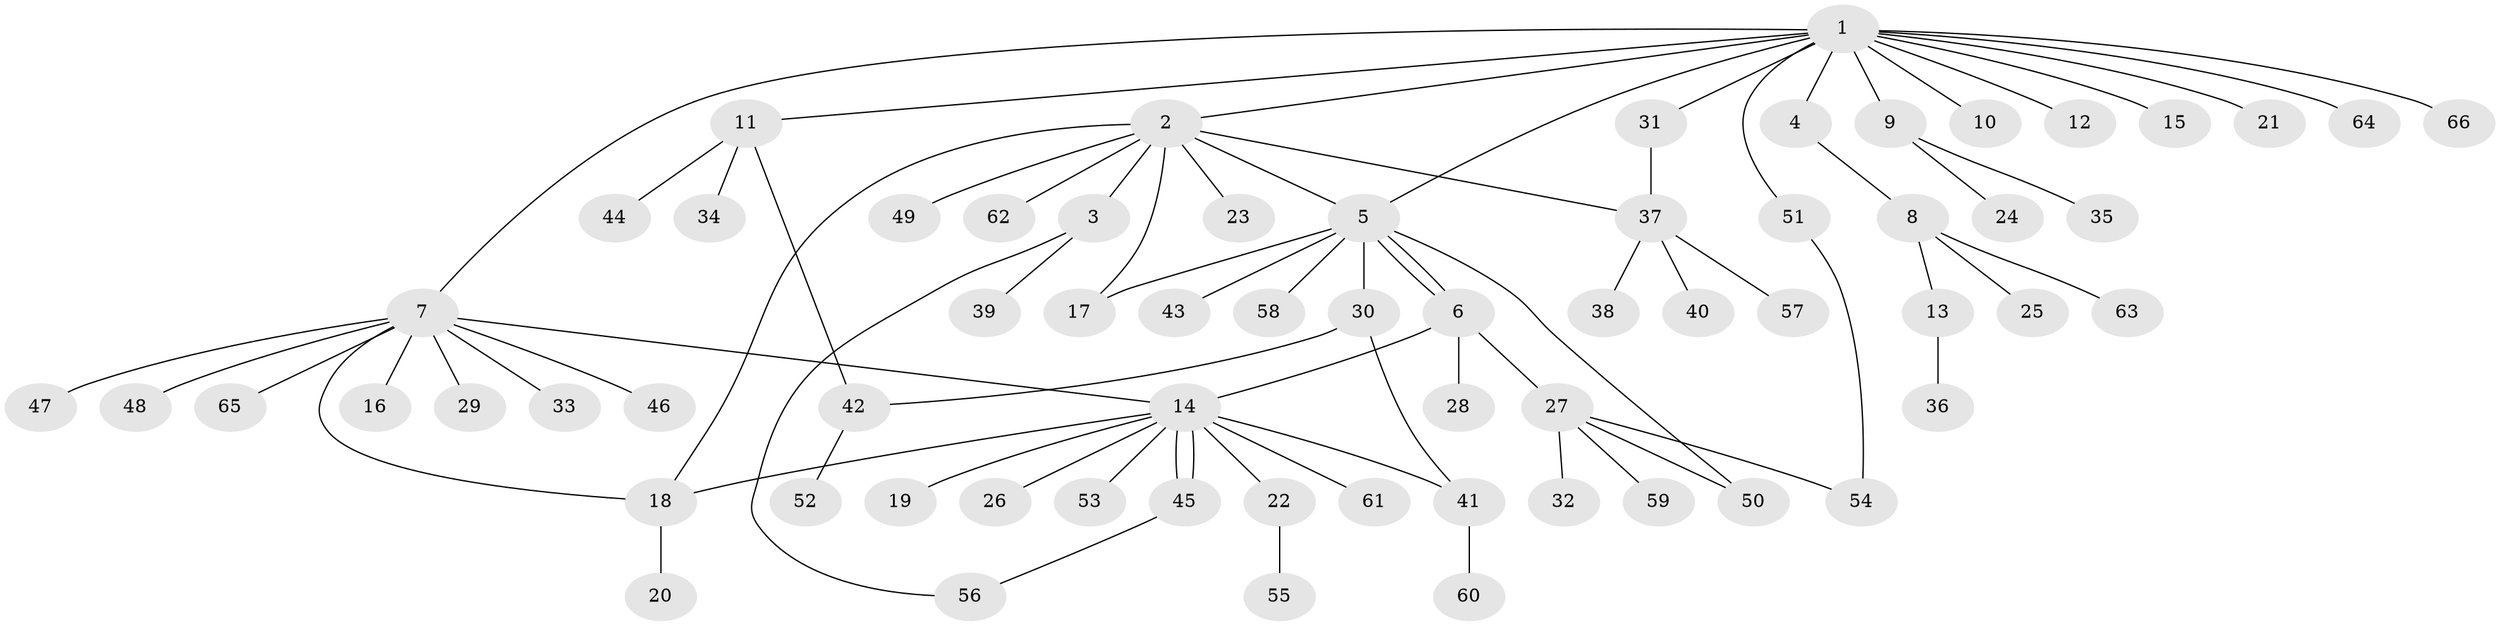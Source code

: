 // coarse degree distribution, {2: 0.25925925925925924, 6: 0.07407407407407407, 3: 0.14814814814814814, 7: 0.07407407407407407, 1: 0.4074074074074074, 11: 0.037037037037037035}
// Generated by graph-tools (version 1.1) at 2025/36/03/04/25 23:36:47]
// undirected, 66 vertices, 78 edges
graph export_dot {
  node [color=gray90,style=filled];
  1;
  2;
  3;
  4;
  5;
  6;
  7;
  8;
  9;
  10;
  11;
  12;
  13;
  14;
  15;
  16;
  17;
  18;
  19;
  20;
  21;
  22;
  23;
  24;
  25;
  26;
  27;
  28;
  29;
  30;
  31;
  32;
  33;
  34;
  35;
  36;
  37;
  38;
  39;
  40;
  41;
  42;
  43;
  44;
  45;
  46;
  47;
  48;
  49;
  50;
  51;
  52;
  53;
  54;
  55;
  56;
  57;
  58;
  59;
  60;
  61;
  62;
  63;
  64;
  65;
  66;
  1 -- 2;
  1 -- 4;
  1 -- 5;
  1 -- 7;
  1 -- 9;
  1 -- 10;
  1 -- 11;
  1 -- 12;
  1 -- 15;
  1 -- 21;
  1 -- 31;
  1 -- 51;
  1 -- 64;
  1 -- 66;
  2 -- 3;
  2 -- 5;
  2 -- 17;
  2 -- 18;
  2 -- 23;
  2 -- 37;
  2 -- 49;
  2 -- 62;
  3 -- 39;
  3 -- 56;
  4 -- 8;
  5 -- 6;
  5 -- 6;
  5 -- 17;
  5 -- 30;
  5 -- 43;
  5 -- 50;
  5 -- 58;
  6 -- 14;
  6 -- 27;
  6 -- 28;
  7 -- 14;
  7 -- 16;
  7 -- 18;
  7 -- 29;
  7 -- 33;
  7 -- 46;
  7 -- 47;
  7 -- 48;
  7 -- 65;
  8 -- 13;
  8 -- 25;
  8 -- 63;
  9 -- 24;
  9 -- 35;
  11 -- 34;
  11 -- 42;
  11 -- 44;
  13 -- 36;
  14 -- 18;
  14 -- 19;
  14 -- 22;
  14 -- 26;
  14 -- 41;
  14 -- 45;
  14 -- 45;
  14 -- 53;
  14 -- 61;
  18 -- 20;
  22 -- 55;
  27 -- 32;
  27 -- 50;
  27 -- 54;
  27 -- 59;
  30 -- 41;
  30 -- 42;
  31 -- 37;
  37 -- 38;
  37 -- 40;
  37 -- 57;
  41 -- 60;
  42 -- 52;
  45 -- 56;
  51 -- 54;
}
